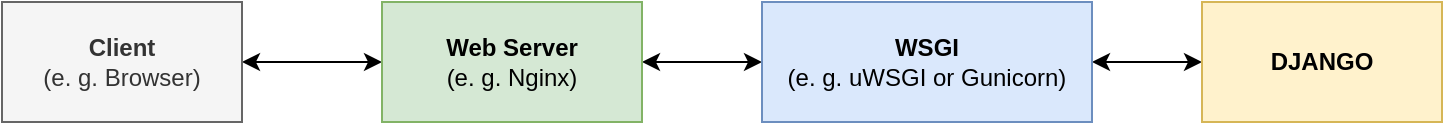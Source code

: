 <mxfile version="15.8.7" type="device"><diagram id="I3uOkKiFZN_mD0Npa3zH" name="Page-1"><mxGraphModel dx="981" dy="624" grid="1" gridSize="10" guides="1" tooltips="1" connect="1" arrows="1" fold="1" page="1" pageScale="1" pageWidth="850" pageHeight="1100" math="0" shadow="0"><root><mxCell id="0"/><mxCell id="1" parent="0"/><mxCell id="o3Ft-n0u59-CWFjni2ej-21" value="" style="edgeStyle=orthogonalEdgeStyle;rounded=0;orthogonalLoop=1;jettySize=auto;html=1;startArrow=classic;startFill=1;" edge="1" parent="1" source="o3Ft-n0u59-CWFjni2ej-7" target="o3Ft-n0u59-CWFjni2ej-20"><mxGeometry relative="1" as="geometry"/></mxCell><mxCell id="o3Ft-n0u59-CWFjni2ej-7" value="&lt;b&gt;Client&lt;/b&gt;&lt;br&gt;(e. g. Browser)" style="rounded=0;whiteSpace=wrap;html=1;fillColor=#f5f5f5;fontColor=#333333;strokeColor=#666666;" vertex="1" parent="1"><mxGeometry x="70" y="260" width="120" height="60" as="geometry"/></mxCell><mxCell id="o3Ft-n0u59-CWFjni2ej-23" value="" style="edgeStyle=orthogonalEdgeStyle;rounded=0;orthogonalLoop=1;jettySize=auto;html=1;startArrow=classic;startFill=1;" edge="1" parent="1" source="o3Ft-n0u59-CWFjni2ej-20" target="o3Ft-n0u59-CWFjni2ej-22"><mxGeometry relative="1" as="geometry"/></mxCell><mxCell id="o3Ft-n0u59-CWFjni2ej-20" value="&lt;b&gt;Web Server&lt;/b&gt;&lt;br&gt;(e. g. Nginx)" style="rounded=0;whiteSpace=wrap;html=1;fillColor=#d5e8d4;strokeColor=#82b366;" vertex="1" parent="1"><mxGeometry x="260" y="260" width="130" height="60" as="geometry"/></mxCell><mxCell id="o3Ft-n0u59-CWFjni2ej-25" value="" style="edgeStyle=orthogonalEdgeStyle;rounded=0;orthogonalLoop=1;jettySize=auto;html=1;startArrow=classic;startFill=1;" edge="1" parent="1" source="o3Ft-n0u59-CWFjni2ej-22" target="o3Ft-n0u59-CWFjni2ej-24"><mxGeometry relative="1" as="geometry"/></mxCell><mxCell id="o3Ft-n0u59-CWFjni2ej-22" value="&lt;b&gt;WSGI&lt;/b&gt;&lt;br&gt;(e. g. uWSGI or Gunicorn)" style="rounded=0;whiteSpace=wrap;html=1;fillColor=#dae8fc;strokeColor=#6c8ebf;" vertex="1" parent="1"><mxGeometry x="450" y="260" width="165" height="60" as="geometry"/></mxCell><mxCell id="o3Ft-n0u59-CWFjni2ej-24" value="&lt;b&gt;DJANGO&lt;/b&gt;" style="rounded=0;whiteSpace=wrap;html=1;fillColor=#fff2cc;strokeColor=#d6b656;" vertex="1" parent="1"><mxGeometry x="670" y="260" width="120" height="60" as="geometry"/></mxCell></root></mxGraphModel></diagram></mxfile>